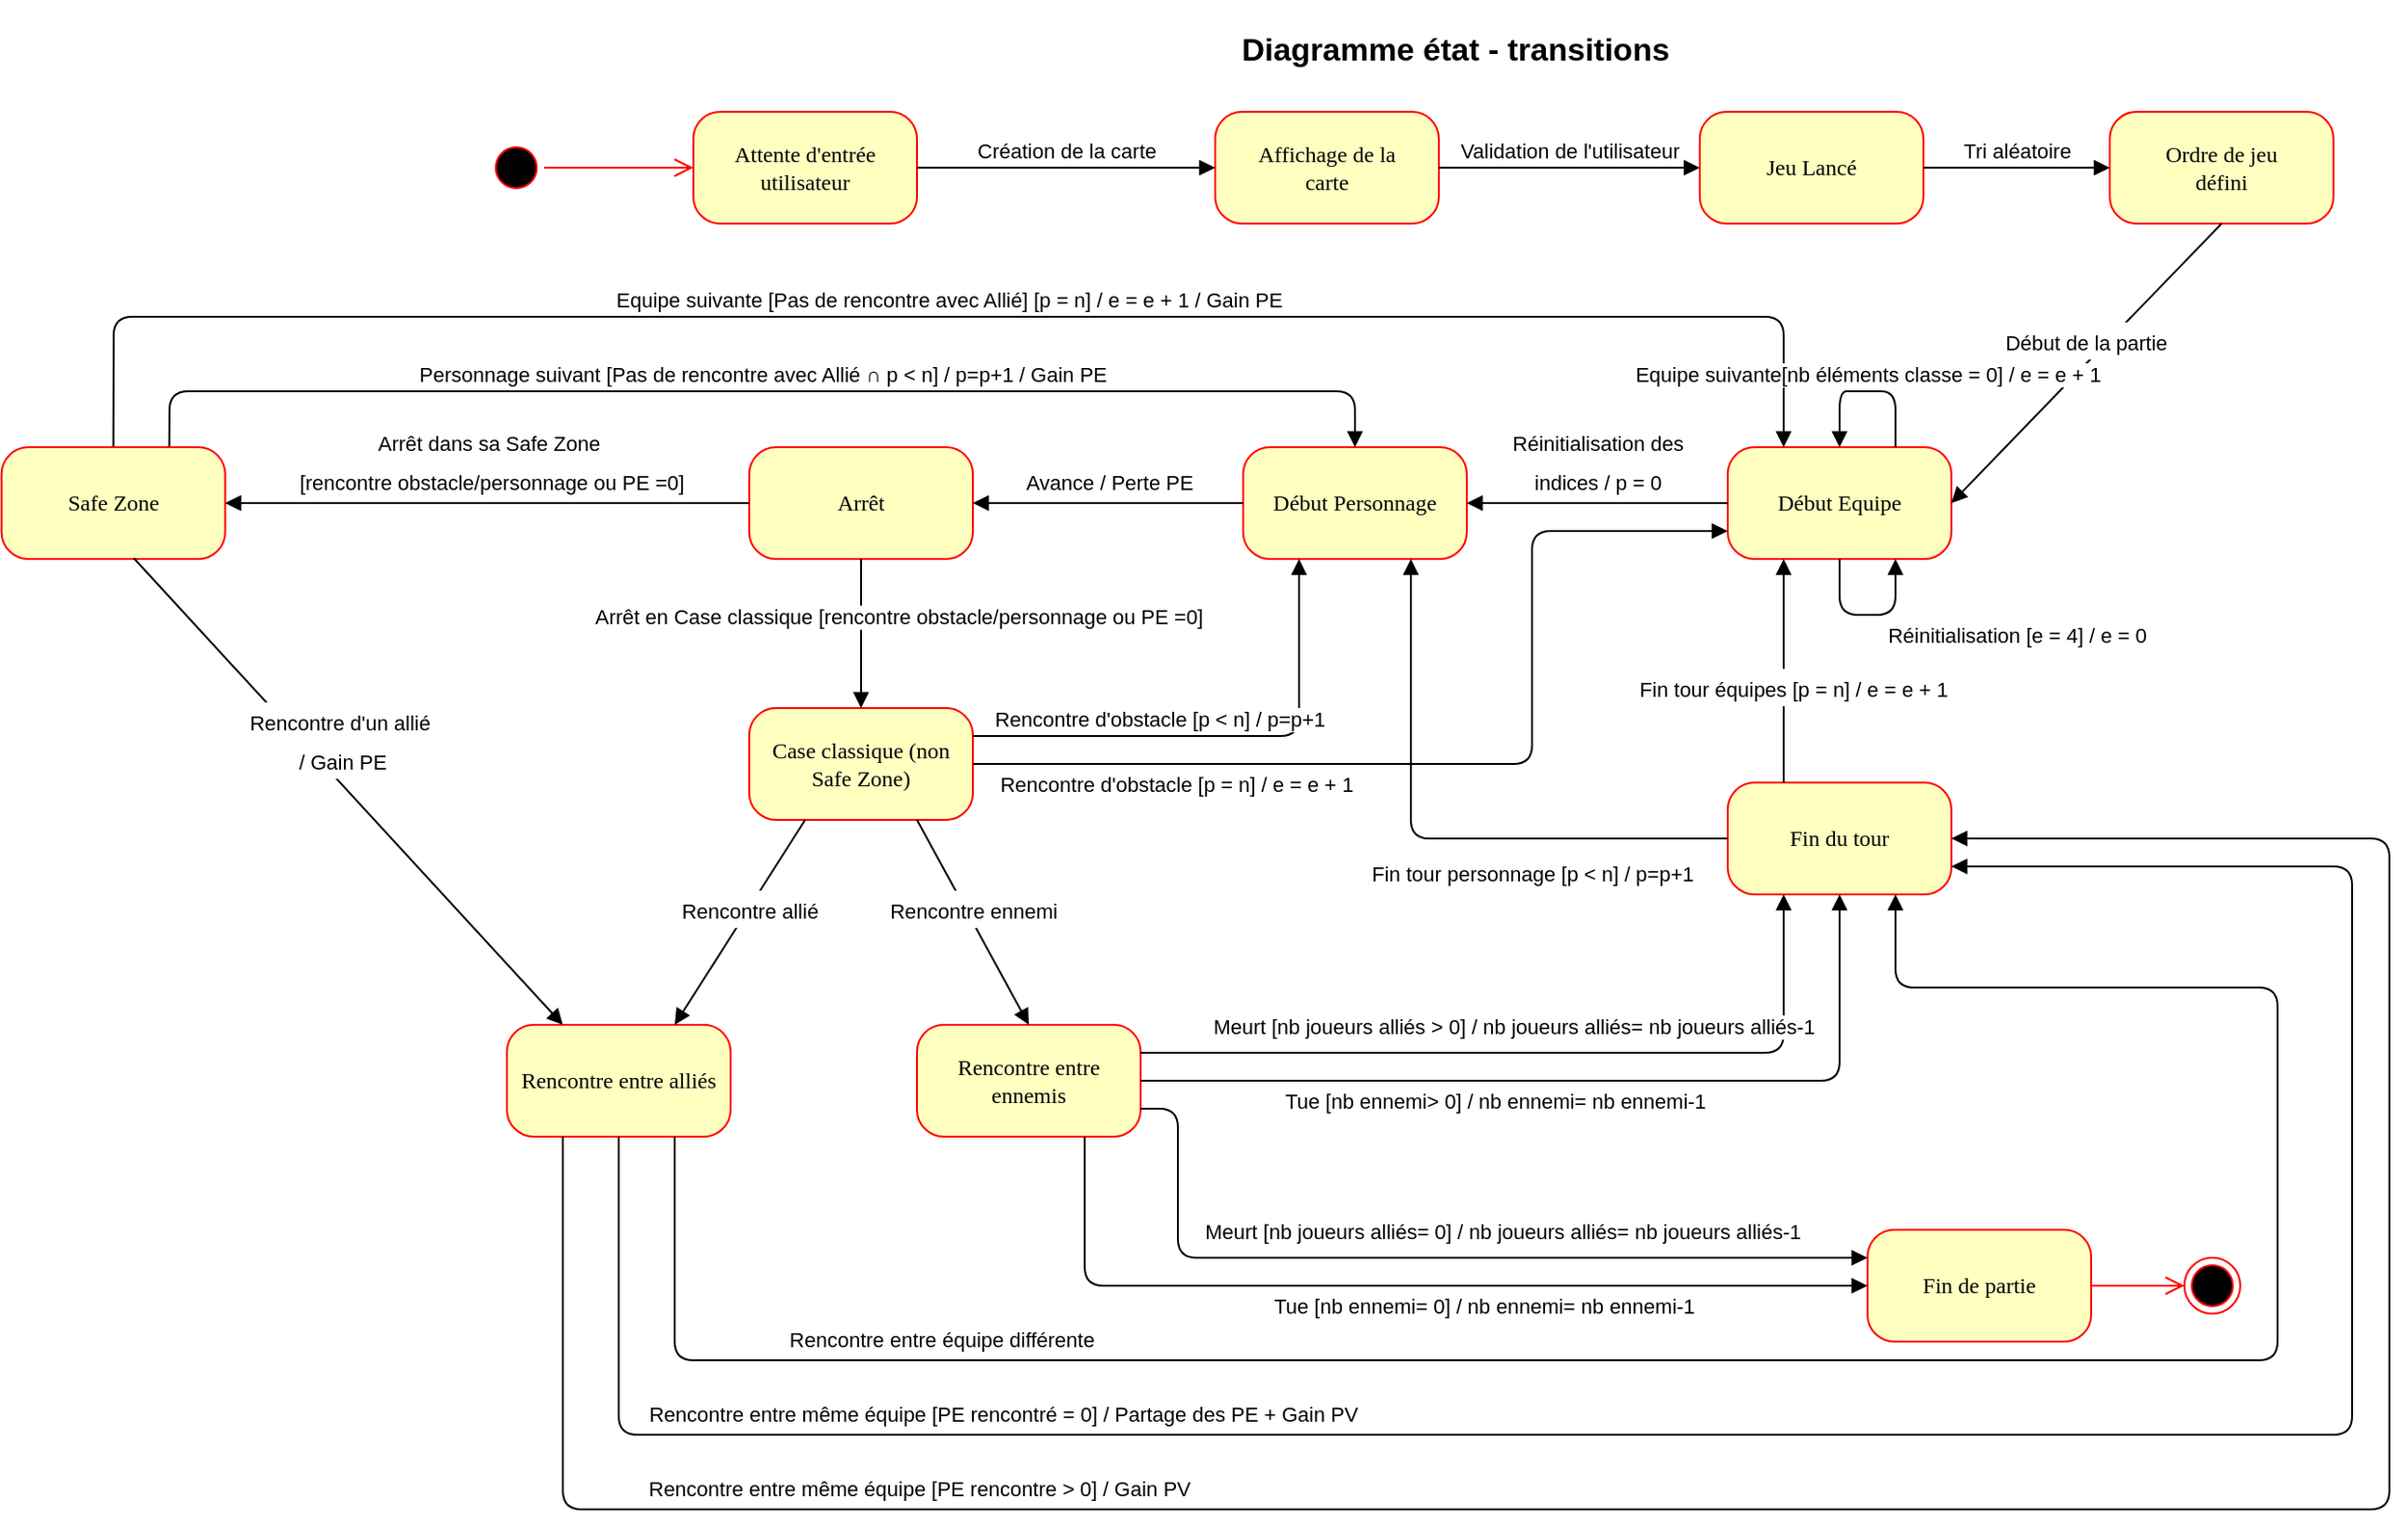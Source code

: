 <mxfile version="12.1.0" type="device" pages="1"><diagram name="Page-1" id="58cdce13-f638-feb5-8d6f-7d28b1aa9fa0"><mxGraphModel dx="2807" dy="898" grid="1" gridSize="10" guides="1" tooltips="1" connect="1" arrows="1" fold="1" page="1" pageScale="1" pageWidth="1100" pageHeight="850" background="#ffffff" math="0" shadow="0"><root><mxCell id="0"/><mxCell id="1" parent="0"/><mxCell id="382b91b5511bd0f7-1" value="" style="ellipse;html=1;shape=startState;fillColor=#000000;strokeColor=#ff0000;rounded=1;shadow=0;comic=0;labelBackgroundColor=none;fontFamily=Verdana;fontSize=12;fontColor=#000000;align=center;direction=south;" parent="1" vertex="1"><mxGeometry x="61" y="95" width="30" height="30" as="geometry"/></mxCell><mxCell id="382b91b5511bd0f7-6" value="Attente d'entrée utilisateur" style="rounded=1;whiteSpace=wrap;html=1;arcSize=24;fillColor=#ffffc0;strokeColor=#ff0000;shadow=0;comic=0;labelBackgroundColor=none;fontFamily=Verdana;fontSize=12;fontColor=#000000;align=center;" parent="1" vertex="1"><mxGeometry x="171" y="80" width="120" height="60" as="geometry"/></mxCell><mxCell id="382b91b5511bd0f7-9" value="&lt;div&gt;Affichage de la&lt;/div&gt;&lt;div&gt;carte&lt;br&gt;&lt;/div&gt;" style="rounded=1;whiteSpace=wrap;html=1;arcSize=24;fillColor=#ffffc0;strokeColor=#ff0000;shadow=0;comic=0;labelBackgroundColor=none;fontFamily=Verdana;fontSize=12;fontColor=#000000;align=center;" parent="1" vertex="1"><mxGeometry x="451" y="80" width="120" height="60" as="geometry"/></mxCell><mxCell id="382b91b5511bd0f7-10" value="Case classique (non Safe Zone)" style="rounded=1;whiteSpace=wrap;html=1;arcSize=24;fillColor=#ffffc0;strokeColor=#ff0000;shadow=0;comic=0;labelBackgroundColor=none;fontFamily=Verdana;fontSize=12;fontColor=#000000;align=center;" parent="1" vertex="1"><mxGeometry x="201" y="400" width="120" height="60" as="geometry"/></mxCell><mxCell id="2a3bc250acf0617d-9" style="edgeStyle=orthogonalEdgeStyle;html=1;labelBackgroundColor=none;endArrow=open;endSize=8;strokeColor=#ff0000;fontFamily=Verdana;fontSize=12;align=left;" parent="1" source="382b91b5511bd0f7-1" target="382b91b5511bd0f7-6" edge="1"><mxGeometry relative="1" as="geometry"/></mxCell><mxCell id="XSdmtjCTGofV4WeXrLUy-1" value="Validation de l'utilisateur" style="html=1;verticalAlign=bottom;endArrow=block;entryX=0;entryY=0.5;entryDx=0;entryDy=0;exitX=1;exitY=0.5;exitDx=0;exitDy=0;" parent="1" source="382b91b5511bd0f7-9" target="XSdmtjCTGofV4WeXrLUy-7" edge="1"><mxGeometry width="80" relative="1" as="geometry"><mxPoint x="871" y="110" as="sourcePoint"/><mxPoint x="951" y="110" as="targetPoint"/></mxGeometry></mxCell><mxCell id="XSdmtjCTGofV4WeXrLUy-3" value="&lt;div&gt;Création de la carte&lt;/div&gt;" style="html=1;verticalAlign=bottom;endArrow=block;entryX=0;entryY=0.5;entryDx=0;entryDy=0;exitX=1;exitY=0.5;exitDx=0;exitDy=0;" parent="1" source="382b91b5511bd0f7-6" target="382b91b5511bd0f7-9" edge="1"><mxGeometry width="80" relative="1" as="geometry"><mxPoint x="586" y="110" as="sourcePoint"/><mxPoint x="696" y="110" as="targetPoint"/></mxGeometry></mxCell><mxCell id="XSdmtjCTGofV4WeXrLUy-5" value="Diagramme état - transitions" style="text;align=center;fontStyle=1;verticalAlign=middle;spacingLeft=3;spacingRight=3;strokeColor=none;rotatable=0;points=[[0,0.5],[1,0.5]];portConstraint=eastwest;fontSize=17;" parent="1" vertex="1"><mxGeometry x="445" y="20" width="270" height="50" as="geometry"/></mxCell><mxCell id="XSdmtjCTGofV4WeXrLUy-7" value="Jeu Lancé" style="rounded=1;whiteSpace=wrap;html=1;arcSize=24;fillColor=#ffffc0;strokeColor=#ff0000;shadow=0;comic=0;labelBackgroundColor=none;fontFamily=Verdana;fontSize=12;fontColor=#000000;align=center;" parent="1" vertex="1"><mxGeometry x="711" y="80" width="120" height="60" as="geometry"/></mxCell><mxCell id="XSdmtjCTGofV4WeXrLUy-9" value="&lt;div&gt;Ordre de jeu &lt;br&gt;&lt;/div&gt;&lt;div&gt;défini&lt;/div&gt;" style="rounded=1;whiteSpace=wrap;html=1;arcSize=24;fillColor=#ffffc0;strokeColor=#ff0000;shadow=0;comic=0;labelBackgroundColor=none;fontFamily=Verdana;fontSize=12;fontColor=#000000;align=center;" parent="1" vertex="1"><mxGeometry x="931" y="80" width="120" height="60" as="geometry"/></mxCell><mxCell id="XSdmtjCTGofV4WeXrLUy-10" value="&lt;div style=&quot;font-size: 11px&quot;&gt;Tri aléatoire&lt;/div&gt;" style="html=1;verticalAlign=bottom;endArrow=block;fontSize=17;entryX=0;entryY=0.5;entryDx=0;entryDy=0;exitX=1;exitY=0.5;exitDx=0;exitDy=0;" parent="1" source="XSdmtjCTGofV4WeXrLUy-7" target="XSdmtjCTGofV4WeXrLUy-9" edge="1"><mxGeometry width="80" relative="1" as="geometry"><mxPoint x="1021" y="180" as="sourcePoint"/><mxPoint x="1101" y="180" as="targetPoint"/></mxGeometry></mxCell><mxCell id="XSdmtjCTGofV4WeXrLUy-11" value="Début Equipe" style="rounded=1;whiteSpace=wrap;html=1;arcSize=24;fillColor=#ffffc0;strokeColor=#ff0000;shadow=0;comic=0;labelBackgroundColor=none;fontFamily=Verdana;fontSize=12;fontColor=#000000;align=center;" parent="1" vertex="1"><mxGeometry x="726" y="260" width="120" height="60" as="geometry"/></mxCell><mxCell id="XSdmtjCTGofV4WeXrLUy-12" value="&lt;font style=&quot;font-size: 11px&quot;&gt;Début de la partie&lt;/font&gt;" style="html=1;verticalAlign=bottom;endArrow=block;fontSize=17;entryX=1;entryY=0.5;entryDx=0;entryDy=0;exitX=0.5;exitY=1;exitDx=0;exitDy=0;" parent="1" source="XSdmtjCTGofV4WeXrLUy-9" target="XSdmtjCTGofV4WeXrLUy-11" edge="1"><mxGeometry width="80" relative="1" as="geometry"><mxPoint x="881" y="290" as="sourcePoint"/><mxPoint x="961" y="290" as="targetPoint"/></mxGeometry></mxCell><mxCell id="XSdmtjCTGofV4WeXrLUy-14" value="&lt;div&gt;Début Personnage&lt;/div&gt;" style="rounded=1;whiteSpace=wrap;html=1;arcSize=24;fillColor=#ffffc0;strokeColor=#ff0000;shadow=0;comic=0;labelBackgroundColor=none;fontFamily=Verdana;fontSize=12;fontColor=#000000;align=center;" parent="1" vertex="1"><mxGeometry x="466" y="260" width="120" height="60" as="geometry"/></mxCell><mxCell id="XSdmtjCTGofV4WeXrLUy-15" value="&lt;font style=&quot;font-size: 11px&quot;&gt;Réinitialisation des &lt;br&gt;indices / p = 0&lt;br&gt;&lt;/font&gt;" style="html=1;verticalAlign=bottom;endArrow=block;fontSize=17;entryX=1;entryY=0.5;entryDx=0;entryDy=0;exitX=0;exitY=0.5;exitDx=0;exitDy=0;" parent="1" source="XSdmtjCTGofV4WeXrLUy-11" target="XSdmtjCTGofV4WeXrLUy-14" edge="1"><mxGeometry width="80" relative="1" as="geometry"><mxPoint x="611" y="350" as="sourcePoint"/><mxPoint x="691" y="350" as="targetPoint"/></mxGeometry></mxCell><mxCell id="XSdmtjCTGofV4WeXrLUy-16" value="Arrêt" style="rounded=1;whiteSpace=wrap;html=1;arcSize=24;fillColor=#ffffc0;strokeColor=#ff0000;shadow=0;comic=0;labelBackgroundColor=none;fontFamily=Verdana;fontSize=12;fontColor=#000000;align=center;" parent="1" vertex="1"><mxGeometry x="201" y="260" width="120" height="60" as="geometry"/></mxCell><mxCell id="XSdmtjCTGofV4WeXrLUy-17" value="&lt;div&gt;&lt;font style=&quot;font-size: 11px&quot;&gt;Avance / Perte PE&lt;br&gt;&lt;/font&gt;&lt;/div&gt;" style="html=1;verticalAlign=bottom;endArrow=block;fontSize=17;entryX=1;entryY=0.5;entryDx=0;entryDy=0;exitX=0;exitY=0.5;exitDx=0;exitDy=0;" parent="1" source="XSdmtjCTGofV4WeXrLUy-14" target="XSdmtjCTGofV4WeXrLUy-16" edge="1"><mxGeometry width="80" relative="1" as="geometry"><mxPoint x="341" y="300" as="sourcePoint"/><mxPoint x="421" y="300" as="targetPoint"/></mxGeometry></mxCell><mxCell id="lgbNnTjMmLjhFjJANMQM-1" value="Equipe suivante [Pas de rencontre avec Allié] &lt;font style=&quot;font-size: 11px&quot;&gt;[p = n] / e = e + 1 / Gain PE&lt;br&gt;&lt;/font&gt;" style="html=1;verticalAlign=bottom;endArrow=block;exitX=0.5;exitY=0;exitDx=0;exitDy=0;entryX=0.25;entryY=0;entryDx=0;entryDy=0;" edge="1" parent="1" source="lgbNnTjMmLjhFjJANMQM-5" target="XSdmtjCTGofV4WeXrLUy-11"><mxGeometry width="80" relative="1" as="geometry"><mxPoint x="231" y="220" as="sourcePoint"/><mxPoint x="406" y="220" as="targetPoint"/><Array as="points"><mxPoint x="-140" y="190"/><mxPoint x="756" y="190"/></Array></mxGeometry></mxCell><mxCell id="lgbNnTjMmLjhFjJANMQM-3" value="&lt;div&gt;Personnage suivant [Pas de rencontre avec Allié &lt;span class=&quot;ILfuVd&quot;&gt;&lt;span class=&quot;e24Kjd&quot;&gt;∩ &lt;/span&gt;&lt;/span&gt;&lt;font style=&quot;font-size: 11px&quot;&gt;p &amp;lt; n] / p=p+1 / Gain PE&lt;br&gt;&lt;/font&gt;&lt;/div&gt;" style="html=1;verticalAlign=bottom;endArrow=block;exitX=0.75;exitY=0;exitDx=0;exitDy=0;entryX=0.5;entryY=0;entryDx=0;entryDy=0;" edge="1" parent="1" source="lgbNnTjMmLjhFjJANMQM-5" target="XSdmtjCTGofV4WeXrLUy-14"><mxGeometry width="80" relative="1" as="geometry"><mxPoint x="311" y="130" as="sourcePoint"/><mxPoint x="486" y="130" as="targetPoint"/><Array as="points"><mxPoint x="-110" y="230"/><mxPoint x="526" y="230"/></Array></mxGeometry></mxCell><mxCell id="lgbNnTjMmLjhFjJANMQM-4" value="&lt;div&gt;Equipe suivante[nb éléments classe = 0] / e = e + 1&lt;/div&gt;" style="html=1;verticalAlign=bottom;endArrow=block;exitX=0.75;exitY=0;exitDx=0;exitDy=0;entryX=0.5;entryY=0;entryDx=0;entryDy=0;" edge="1" parent="1" source="XSdmtjCTGofV4WeXrLUy-11" target="XSdmtjCTGofV4WeXrLUy-11"><mxGeometry width="80" relative="1" as="geometry"><mxPoint x="801" y="210" as="sourcePoint"/><mxPoint x="976" y="210" as="targetPoint"/><Array as="points"><mxPoint x="816" y="230"/><mxPoint x="801" y="230"/><mxPoint x="786" y="230"/></Array><mxPoint as="offset"/></mxGeometry></mxCell><mxCell id="lgbNnTjMmLjhFjJANMQM-5" value="&lt;div&gt;Safe Zone&lt;/div&gt;" style="rounded=1;whiteSpace=wrap;html=1;arcSize=24;fillColor=#ffffc0;strokeColor=#ff0000;shadow=0;comic=0;labelBackgroundColor=none;fontFamily=Verdana;fontSize=12;fontColor=#000000;align=center;" vertex="1" parent="1"><mxGeometry x="-200.176" y="260" width="120" height="60" as="geometry"/></mxCell><mxCell id="lgbNnTjMmLjhFjJANMQM-7" value="&lt;font style=&quot;font-size: 11px&quot;&gt;Arrêt dans sa Safe Zone&lt;br&gt;&lt;/font&gt;&lt;font style=&quot;font-size: 11px&quot;&gt;&amp;nbsp;[rencontre obstacle/personnage ou PE =0]&lt;/font&gt;" style="html=1;verticalAlign=bottom;endArrow=block;fontSize=17;entryX=1;entryY=0.5;entryDx=0;entryDy=0;exitX=0;exitY=0.5;exitDx=0;exitDy=0;" edge="1" parent="1" source="XSdmtjCTGofV4WeXrLUy-16" target="lgbNnTjMmLjhFjJANMQM-5"><mxGeometry width="80" relative="1" as="geometry"><mxPoint x="476" y="300" as="sourcePoint"/><mxPoint x="301" y="300" as="targetPoint"/></mxGeometry></mxCell><mxCell id="lgbNnTjMmLjhFjJANMQM-8" value="&lt;div style=&quot;font-size: 11px&quot;&gt;Arrêt en Case classique [rencontre obstacle/personnage ou PE =0]&lt;br&gt;&lt;/div&gt;" style="html=1;verticalAlign=bottom;endArrow=block;fontSize=17;entryX=0.5;entryY=0;entryDx=0;entryDy=0;exitX=0.5;exitY=1;exitDx=0;exitDy=0;" edge="1" parent="1" source="XSdmtjCTGofV4WeXrLUy-16" target="382b91b5511bd0f7-10"><mxGeometry y="20" width="80" relative="1" as="geometry"><mxPoint x="476" y="300" as="sourcePoint"/><mxPoint x="301" y="300" as="targetPoint"/><mxPoint as="offset"/></mxGeometry></mxCell><mxCell id="lgbNnTjMmLjhFjJANMQM-11" value="&lt;font style=&quot;font-size: 11px&quot;&gt;Rencontre d'un allié&lt;br&gt;&lt;/font&gt;&lt;font style=&quot;font-size: 11px&quot;&gt;&amp;nbsp;/ Gain PE&lt;br&gt;&lt;/font&gt;" style="html=1;verticalAlign=bottom;endArrow=block;fontSize=17;exitX=0.591;exitY=0.992;exitDx=0;exitDy=0;entryX=0.25;entryY=0;entryDx=0;entryDy=0;exitPerimeter=0;" edge="1" parent="1" source="lgbNnTjMmLjhFjJANMQM-5" target="lgbNnTjMmLjhFjJANMQM-13"><mxGeometry x="-0.04" width="80" relative="1" as="geometry"><mxPoint x="191" y="310" as="sourcePoint"/><mxPoint x="-79" y="490" as="targetPoint"/><mxPoint as="offset"/></mxGeometry></mxCell><mxCell id="lgbNnTjMmLjhFjJANMQM-12" value="Rencontre entre ennemis" style="rounded=1;whiteSpace=wrap;html=1;arcSize=24;fillColor=#ffffc0;strokeColor=#ff0000;shadow=0;comic=0;labelBackgroundColor=none;fontFamily=Verdana;fontSize=12;fontColor=#000000;align=center;" vertex="1" parent="1"><mxGeometry x="291" y="570" width="120" height="60" as="geometry"/></mxCell><mxCell id="lgbNnTjMmLjhFjJANMQM-13" value="Rencontre entre alliés" style="rounded=1;whiteSpace=wrap;html=1;arcSize=24;fillColor=#ffffc0;strokeColor=#ff0000;shadow=0;comic=0;labelBackgroundColor=none;fontFamily=Verdana;fontSize=12;fontColor=#000000;align=center;" vertex="1" parent="1"><mxGeometry x="71" y="570" width="120" height="60" as="geometry"/></mxCell><mxCell id="lgbNnTjMmLjhFjJANMQM-19" value="Fin du tour" style="rounded=1;whiteSpace=wrap;html=1;arcSize=24;fillColor=#ffffc0;strokeColor=#ff0000;shadow=0;comic=0;labelBackgroundColor=none;fontFamily=Verdana;fontSize=12;fontColor=#000000;align=center;" vertex="1" parent="1"><mxGeometry x="726" y="440" width="120" height="60" as="geometry"/></mxCell><mxCell id="lgbNnTjMmLjhFjJANMQM-20" value="Fin de partie" style="rounded=1;whiteSpace=wrap;html=1;arcSize=24;fillColor=#ffffc0;strokeColor=#ff0000;shadow=0;comic=0;labelBackgroundColor=none;fontFamily=Verdana;fontSize=12;fontColor=#000000;align=center;" vertex="1" parent="1"><mxGeometry x="801" y="680" width="120" height="60" as="geometry"/></mxCell><mxCell id="lgbNnTjMmLjhFjJANMQM-21" value="&lt;font style=&quot;font-size: 11px&quot;&gt;Rencontre allié&lt;br&gt;&lt;/font&gt;" style="html=1;verticalAlign=bottom;endArrow=block;fontSize=17;entryX=0.75;entryY=0;entryDx=0;entryDy=0;exitX=0.25;exitY=1;exitDx=0;exitDy=0;" edge="1" parent="1" source="382b91b5511bd0f7-10" target="lgbNnTjMmLjhFjJANMQM-13"><mxGeometry x="0.024" y="7" width="80" relative="1" as="geometry"><mxPoint x="-39" y="330" as="sourcePoint"/><mxPoint x="181" y="450" as="targetPoint"/><mxPoint as="offset"/></mxGeometry></mxCell><mxCell id="lgbNnTjMmLjhFjJANMQM-22" value="&lt;font style=&quot;font-size: 11px&quot;&gt;Rencontre ennemi&lt;br&gt;&lt;/font&gt;" style="html=1;verticalAlign=bottom;endArrow=block;fontSize=17;entryX=0.5;entryY=0;entryDx=0;entryDy=0;exitX=0.75;exitY=1;exitDx=0;exitDy=0;" edge="1" parent="1" source="382b91b5511bd0f7-10" target="lgbNnTjMmLjhFjJANMQM-12"><mxGeometry x="0.07" y="-2" width="80" relative="1" as="geometry"><mxPoint x="-29" y="340" as="sourcePoint"/><mxPoint x="191" y="460" as="targetPoint"/><mxPoint as="offset"/></mxGeometry></mxCell><mxCell id="lgbNnTjMmLjhFjJANMQM-23" value="&lt;font style=&quot;font-size: 11px&quot;&gt;Fin tour personnage [p &amp;lt; n] / p=p+1&lt;br&gt;&lt;/font&gt;" style="html=1;verticalAlign=bottom;endArrow=block;fontSize=17;entryX=0.75;entryY=1;entryDx=0;entryDy=0;exitX=0;exitY=0.5;exitDx=0;exitDy=0;" edge="1" parent="1" source="lgbNnTjMmLjhFjJANMQM-19" target="XSdmtjCTGofV4WeXrLUy-14"><mxGeometry x="-0.344" y="30" width="80" relative="1" as="geometry"><mxPoint x="-19" y="350" as="sourcePoint"/><mxPoint x="201" y="470" as="targetPoint"/><Array as="points"><mxPoint x="556" y="470"/></Array><mxPoint as="offset"/></mxGeometry></mxCell><mxCell id="lgbNnTjMmLjhFjJANMQM-24" value="&lt;div&gt;&lt;font style=&quot;font-size: 11px&quot;&gt;Fin tour équipes [p = n] / e = e + 1&lt;/font&gt;&lt;/div&gt;" style="html=1;verticalAlign=bottom;endArrow=block;fontSize=17;entryX=0.25;entryY=1;entryDx=0;entryDy=0;exitX=0.25;exitY=0;exitDx=0;exitDy=0;" edge="1" parent="1" source="lgbNnTjMmLjhFjJANMQM-19" target="XSdmtjCTGofV4WeXrLUy-11"><mxGeometry x="-0.353" y="-5" width="80" relative="1" as="geometry"><mxPoint x="-9" y="360" as="sourcePoint"/><mxPoint x="211" y="480" as="targetPoint"/><mxPoint as="offset"/></mxGeometry></mxCell><mxCell id="lgbNnTjMmLjhFjJANMQM-26" value="&lt;div style=&quot;font-size: 11px&quot;&gt;Meurt [nb joueurs alliés &amp;gt; 0] / nb joueurs alliés= nb joueurs alliés-1&lt;/div&gt;" style="html=1;verticalAlign=bottom;endArrow=block;fontSize=17;entryX=0.25;entryY=1;entryDx=0;entryDy=0;exitX=1;exitY=0.25;exitDx=0;exitDy=0;" edge="1" parent="1" source="lgbNnTjMmLjhFjJANMQM-12" target="lgbNnTjMmLjhFjJANMQM-19"><mxGeometry x="-0.07" y="5" width="80" relative="1" as="geometry"><mxPoint x="661" y="600" as="sourcePoint"/><mxPoint x="231" y="500" as="targetPoint"/><Array as="points"><mxPoint x="756" y="585"/></Array><mxPoint as="offset"/></mxGeometry></mxCell><mxCell id="lgbNnTjMmLjhFjJANMQM-28" value="&lt;div&gt;&lt;font style=&quot;font-size: 11px&quot;&gt;Rencontre entre même équipe [PE rencontré = 0] / Partage des PE + Gain PV&lt;br&gt;&lt;/font&gt;&lt;/div&gt;" style="html=1;verticalAlign=bottom;endArrow=block;fontSize=17;exitX=0.5;exitY=1;exitDx=0;exitDy=0;entryX=1;entryY=0.75;entryDx=0;entryDy=0;" edge="1" parent="1" source="lgbNnTjMmLjhFjJANMQM-13" target="lgbNnTjMmLjhFjJANMQM-19"><mxGeometry x="-0.545" width="80" relative="1" as="geometry"><mxPoint x="31" y="400" as="sourcePoint"/><mxPoint x="1061" y="440" as="targetPoint"/><Array as="points"><mxPoint x="131" y="790"/><mxPoint x="1061" y="790"/><mxPoint x="1061" y="485"/></Array><mxPoint x="-1" as="offset"/></mxGeometry></mxCell><mxCell id="lgbNnTjMmLjhFjJANMQM-32" value="&lt;div style=&quot;font-size: 11px&quot;&gt;Tue [nb ennemi&amp;gt; 0] / nb ennemi= nb ennemi-1&lt;/div&gt;" style="html=1;verticalAlign=bottom;endArrow=block;fontSize=17;exitX=1;exitY=0.5;exitDx=0;exitDy=0;entryX=0.5;entryY=1;entryDx=0;entryDy=0;" edge="1" parent="1" source="lgbNnTjMmLjhFjJANMQM-12" target="lgbNnTjMmLjhFjJANMQM-19"><mxGeometry x="-0.2" y="-20" width="80" relative="1" as="geometry"><mxPoint x="71" y="440" as="sourcePoint"/><mxPoint x="661" y="600" as="targetPoint"/><Array as="points"><mxPoint x="786" y="600"/></Array><mxPoint as="offset"/></mxGeometry></mxCell><mxCell id="lgbNnTjMmLjhFjJANMQM-33" value="&lt;div style=&quot;font-size: 11px&quot;&gt;Tue [nb ennemi= 0] / nb ennemi= nb ennemi-1&lt;/div&gt;" style="html=1;verticalAlign=bottom;endArrow=block;fontSize=17;entryX=0;entryY=0.5;entryDx=0;entryDy=0;exitX=0.75;exitY=1;exitDx=0;exitDy=0;" edge="1" parent="1" source="lgbNnTjMmLjhFjJANMQM-12" target="lgbNnTjMmLjhFjJANMQM-20"><mxGeometry x="0.174" y="-20" width="80" relative="1" as="geometry"><mxPoint x="81" y="450" as="sourcePoint"/><mxPoint x="301" y="570" as="targetPoint"/><Array as="points"><mxPoint x="381" y="710"/></Array><mxPoint as="offset"/></mxGeometry></mxCell><mxCell id="lgbNnTjMmLjhFjJANMQM-36" value="&lt;div style=&quot;font-size: 11px&quot;&gt;Meurt [nb joueurs alliés= 0] / nb joueurs alliés= nb joueurs alliés-1&lt;/div&gt;" style="html=1;verticalAlign=bottom;endArrow=block;fontSize=17;entryX=0;entryY=0.25;entryDx=0;entryDy=0;exitX=1;exitY=0.75;exitDx=0;exitDy=0;" edge="1" parent="1" source="lgbNnTjMmLjhFjJANMQM-12" target="lgbNnTjMmLjhFjJANMQM-20"><mxGeometry x="0.165" y="5" width="80" relative="1" as="geometry"><mxPoint x="421" y="595" as="sourcePoint"/><mxPoint x="641" y="520" as="targetPoint"/><Array as="points"><mxPoint x="431" y="615"/><mxPoint x="431" y="695"/></Array><mxPoint as="offset"/></mxGeometry></mxCell><mxCell id="lgbNnTjMmLjhFjJANMQM-39" value="" style="ellipse;html=1;shape=endState;fillColor=#000000;strokeColor=#ff0000;" vertex="1" parent="1"><mxGeometry x="971" y="695" width="30" height="30" as="geometry"/></mxCell><mxCell id="lgbNnTjMmLjhFjJANMQM-42" value="" style="edgeStyle=orthogonalEdgeStyle;html=1;verticalAlign=bottom;endArrow=open;endSize=8;strokeColor=#ff0000;entryX=0;entryY=0.5;entryDx=0;entryDy=0;exitX=1;exitY=0.5;exitDx=0;exitDy=0;" edge="1" source="lgbNnTjMmLjhFjJANMQM-20" parent="1" target="lgbNnTjMmLjhFjJANMQM-39"><mxGeometry relative="1" as="geometry"><mxPoint x="921" y="600" as="targetPoint"/></mxGeometry></mxCell><mxCell id="lgbNnTjMmLjhFjJANMQM-46" value="&lt;div style=&quot;font-size: 11px&quot;&gt;&lt;font style=&quot;font-size: 11px&quot;&gt;Réinitialisation [e = 4] / e = 0&lt;/font&gt;&lt;/div&gt;" style="html=1;verticalAlign=bottom;endArrow=block;fontSize=17;entryX=0.75;entryY=1;entryDx=0;entryDy=0;exitX=0.5;exitY=1;exitDx=0;exitDy=0;" edge="1" parent="1" source="XSdmtjCTGofV4WeXrLUy-11" target="XSdmtjCTGofV4WeXrLUy-11"><mxGeometry x="0.333" y="-68" width="80" relative="1" as="geometry"><mxPoint x="816" y="360" as="sourcePoint"/><mxPoint x="856" y="300" as="targetPoint"/><Array as="points"><mxPoint x="786" y="350"/><mxPoint x="816" y="350"/></Array><mxPoint x="-3" y="20" as="offset"/></mxGeometry></mxCell><mxCell id="lgbNnTjMmLjhFjJANMQM-50" value="&lt;div&gt;Rencontre d'obstacle &lt;font style=&quot;font-size: 11px&quot;&gt;[p &amp;lt; n] / p=p+1&lt;/font&gt;&lt;/div&gt;" style="html=1;verticalAlign=bottom;endArrow=block;exitX=1;exitY=0.25;exitDx=0;exitDy=0;entryX=0.25;entryY=1;entryDx=0;entryDy=0;" edge="1" parent="1" source="382b91b5511bd0f7-10" target="XSdmtjCTGofV4WeXrLUy-14"><mxGeometry x="-0.259" width="80" relative="1" as="geometry"><mxPoint x="291" y="400" as="sourcePoint"/><mxPoint x="696" y="400" as="targetPoint"/><Array as="points"><mxPoint x="401" y="415"/><mxPoint x="496" y="415"/></Array><mxPoint as="offset"/></mxGeometry></mxCell><mxCell id="lgbNnTjMmLjhFjJANMQM-51" value="Rencontre d'obstacle &lt;font style=&quot;font-size: 11px&quot;&gt;[p = n] / e = e + 1&lt;/font&gt;" style="html=1;verticalAlign=bottom;endArrow=block;exitX=1;exitY=0.5;exitDx=0;exitDy=0;entryX=0;entryY=0.75;entryDx=0;entryDy=0;" edge="1" parent="1" source="382b91b5511bd0f7-10" target="XSdmtjCTGofV4WeXrLUy-11"><mxGeometry x="-0.585" y="-20" width="80" relative="1" as="geometry"><mxPoint x="101" y="270" as="sourcePoint"/><mxPoint x="766" y="270" as="targetPoint"/><Array as="points"><mxPoint x="621" y="430"/><mxPoint x="621" y="305"/></Array><mxPoint x="-1" as="offset"/></mxGeometry></mxCell><mxCell id="lgbNnTjMmLjhFjJANMQM-53" value="&lt;font style=&quot;font-size: 11px&quot;&gt;Rencontre entre équipe différente&lt;br&gt;&lt;/font&gt;" style="html=1;verticalAlign=bottom;endArrow=block;fontSize=17;exitX=0.75;exitY=1;exitDx=0;exitDy=0;entryX=0.75;entryY=1;entryDx=0;entryDy=0;" edge="1" parent="1" source="lgbNnTjMmLjhFjJANMQM-13" target="lgbNnTjMmLjhFjJANMQM-19"><mxGeometry x="-0.634" width="80" relative="1" as="geometry"><mxPoint x="161" y="665.0" as="sourcePoint"/><mxPoint x="1021" y="400" as="targetPoint"/><Array as="points"><mxPoint x="161" y="750"/><mxPoint x="1021" y="750"/><mxPoint x="1021" y="550"/><mxPoint x="816" y="550"/></Array><mxPoint as="offset"/></mxGeometry></mxCell><mxCell id="lgbNnTjMmLjhFjJANMQM-57" value="&lt;font style=&quot;font-size: 11px&quot;&gt;Rencontre entre même équipe [PE rencontre &amp;gt; 0] / Gain PV&lt;br&gt;&lt;/font&gt;" style="html=1;verticalAlign=bottom;endArrow=block;fontSize=17;exitX=0.25;exitY=1;exitDx=0;exitDy=0;entryX=1;entryY=0.5;entryDx=0;entryDy=0;" edge="1" parent="1" source="lgbNnTjMmLjhFjJANMQM-13" target="lgbNnTjMmLjhFjJANMQM-19"><mxGeometry x="-0.561" width="80" relative="1" as="geometry"><mxPoint x="161" y="670.0" as="sourcePoint"/><mxPoint x="1081" y="420" as="targetPoint"/><Array as="points"><mxPoint x="101" y="830"/><mxPoint x="1081" y="830"/><mxPoint x="1081" y="470"/></Array><mxPoint x="1" as="offset"/></mxGeometry></mxCell></root></mxGraphModel></diagram></mxfile>